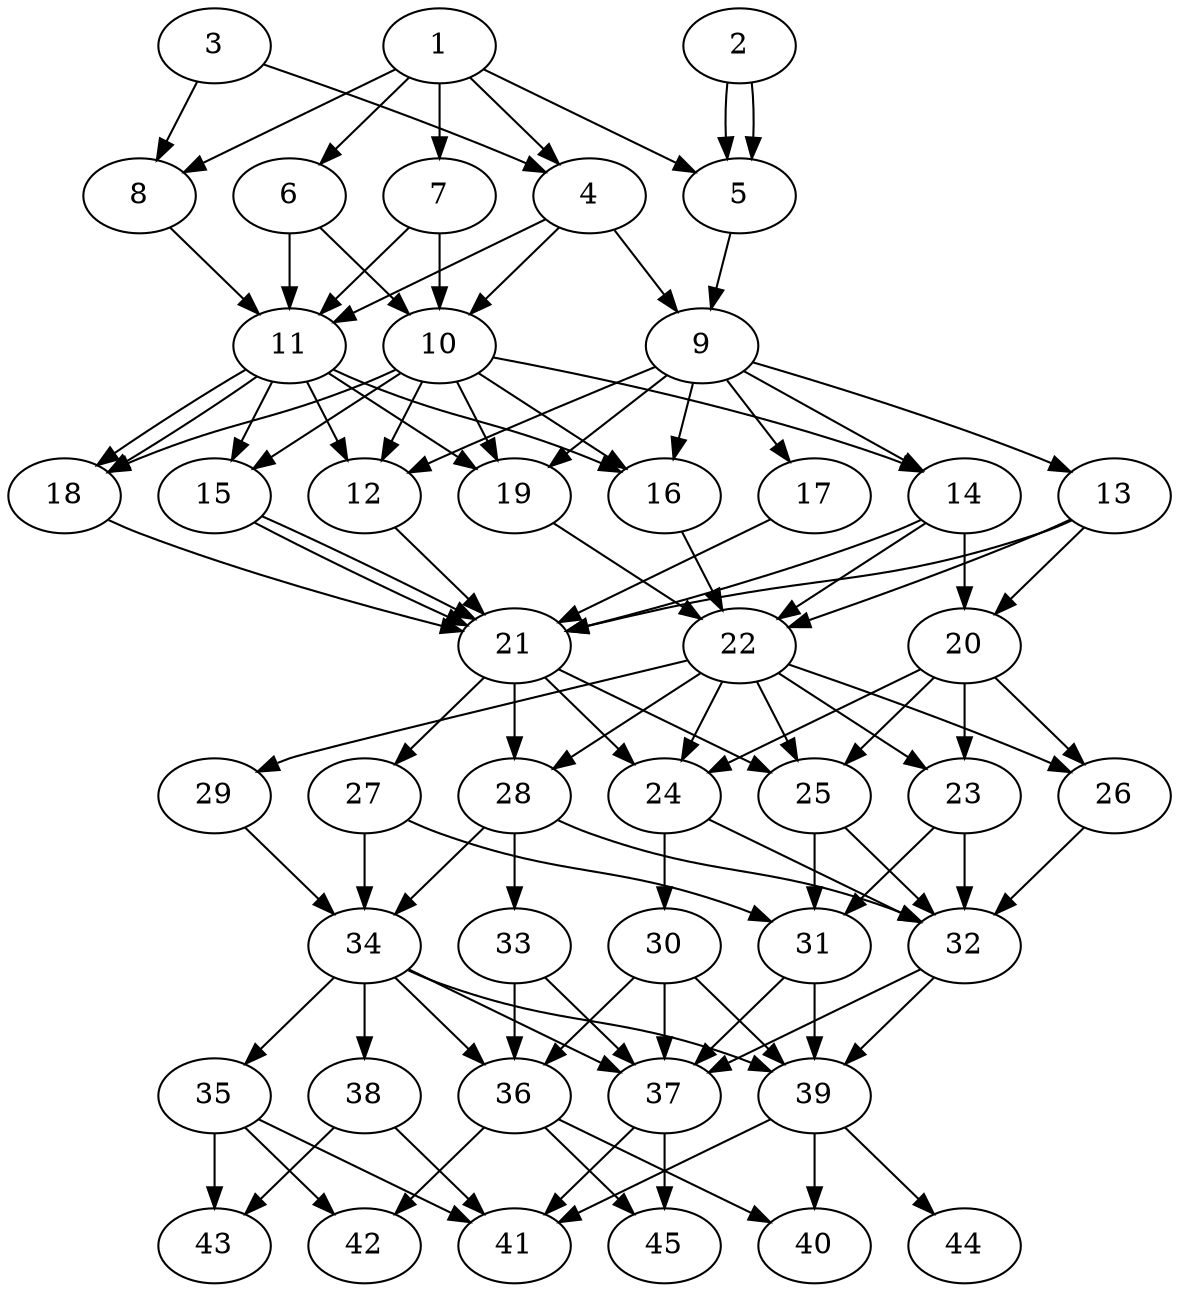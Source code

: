 // DAG automatically generated by daggen at Thu Oct  3 14:07:24 2019
// ./daggen --dot -n 45 --ccr 0.3 --fat 0.5 --regular 0.5 --density 0.9 --mindata 5242880 --maxdata 52428800 
digraph G {
  1 [size="144988160", alpha="0.10", expect_size="43496448"] 
  1 -> 4 [size ="43496448"]
  1 -> 5 [size ="43496448"]
  1 -> 6 [size ="43496448"]
  1 -> 7 [size ="43496448"]
  1 -> 8 [size ="43496448"]
  2 [size="32167253", alpha="0.08", expect_size="9650176"] 
  2 -> 5 [size ="9650176"]
  2 -> 5 [size ="9650176"]
  3 [size="89275733", alpha="0.12", expect_size="26782720"] 
  3 -> 4 [size ="26782720"]
  3 -> 8 [size ="26782720"]
  4 [size="105618773", alpha="0.05", expect_size="31685632"] 
  4 -> 9 [size ="31685632"]
  4 -> 10 [size ="31685632"]
  4 -> 11 [size ="31685632"]
  5 [size="81329493", alpha="0.03", expect_size="24398848"] 
  5 -> 9 [size ="24398848"]
  6 [size="99013973", alpha="0.03", expect_size="29704192"] 
  6 -> 10 [size ="29704192"]
  6 -> 11 [size ="29704192"]
  7 [size="79356587", alpha="0.03", expect_size="23806976"] 
  7 -> 10 [size ="23806976"]
  7 -> 11 [size ="23806976"]
  8 [size="155784533", alpha="0.11", expect_size="46735360"] 
  8 -> 11 [size ="46735360"]
  9 [size="20473173", alpha="0.11", expect_size="6141952"] 
  9 -> 12 [size ="6141952"]
  9 -> 13 [size ="6141952"]
  9 -> 14 [size ="6141952"]
  9 -> 16 [size ="6141952"]
  9 -> 17 [size ="6141952"]
  9 -> 19 [size ="6141952"]
  10 [size="136813227", alpha="0.18", expect_size="41043968"] 
  10 -> 12 [size ="41043968"]
  10 -> 14 [size ="41043968"]
  10 -> 15 [size ="41043968"]
  10 -> 16 [size ="41043968"]
  10 -> 18 [size ="41043968"]
  10 -> 19 [size ="41043968"]
  11 [size="58801493", alpha="0.08", expect_size="17640448"] 
  11 -> 12 [size ="17640448"]
  11 -> 15 [size ="17640448"]
  11 -> 16 [size ="17640448"]
  11 -> 18 [size ="17640448"]
  11 -> 18 [size ="17640448"]
  11 -> 19 [size ="17640448"]
  12 [size="134239573", alpha="0.20", expect_size="40271872"] 
  12 -> 21 [size ="40271872"]
  13 [size="41594880", alpha="0.13", expect_size="12478464"] 
  13 -> 20 [size ="12478464"]
  13 -> 21 [size ="12478464"]
  13 -> 22 [size ="12478464"]
  14 [size="136895147", alpha="0.11", expect_size="41068544"] 
  14 -> 20 [size ="41068544"]
  14 -> 21 [size ="41068544"]
  14 -> 22 [size ="41068544"]
  15 [size="21903360", alpha="0.14", expect_size="6571008"] 
  15 -> 21 [size ="6571008"]
  15 -> 21 [size ="6571008"]
  16 [size="44649813", alpha="0.20", expect_size="13394944"] 
  16 -> 22 [size ="13394944"]
  17 [size="69120000", alpha="0.17", expect_size="20736000"] 
  17 -> 21 [size ="20736000"]
  18 [size="92252160", alpha="0.14", expect_size="27675648"] 
  18 -> 21 [size ="27675648"]
  19 [size="23664640", alpha="0.10", expect_size="7099392"] 
  19 -> 22 [size ="7099392"]
  20 [size="113063253", alpha="0.14", expect_size="33918976"] 
  20 -> 23 [size ="33918976"]
  20 -> 24 [size ="33918976"]
  20 -> 25 [size ="33918976"]
  20 -> 26 [size ="33918976"]
  21 [size="97863680", alpha="0.15", expect_size="29359104"] 
  21 -> 24 [size ="29359104"]
  21 -> 25 [size ="29359104"]
  21 -> 27 [size ="29359104"]
  21 -> 28 [size ="29359104"]
  22 [size="162542933", alpha="0.17", expect_size="48762880"] 
  22 -> 23 [size ="48762880"]
  22 -> 24 [size ="48762880"]
  22 -> 25 [size ="48762880"]
  22 -> 26 [size ="48762880"]
  22 -> 28 [size ="48762880"]
  22 -> 29 [size ="48762880"]
  23 [size="162389333", alpha="0.09", expect_size="48716800"] 
  23 -> 31 [size ="48716800"]
  23 -> 32 [size ="48716800"]
  24 [size="105192107", alpha="0.12", expect_size="31557632"] 
  24 -> 30 [size ="31557632"]
  24 -> 32 [size ="31557632"]
  25 [size="34426880", alpha="0.02", expect_size="10328064"] 
  25 -> 31 [size ="10328064"]
  25 -> 32 [size ="10328064"]
  26 [size="141066240", alpha="0.04", expect_size="42319872"] 
  26 -> 32 [size ="42319872"]
  27 [size="137652907", alpha="0.13", expect_size="41295872"] 
  27 -> 31 [size ="41295872"]
  27 -> 34 [size ="41295872"]
  28 [size="110626133", alpha="0.20", expect_size="33187840"] 
  28 -> 32 [size ="33187840"]
  28 -> 33 [size ="33187840"]
  28 -> 34 [size ="33187840"]
  29 [size="62126080", alpha="0.07", expect_size="18637824"] 
  29 -> 34 [size ="18637824"]
  30 [size="139683840", alpha="0.09", expect_size="41905152"] 
  30 -> 36 [size ="41905152"]
  30 -> 37 [size ="41905152"]
  30 -> 39 [size ="41905152"]
  31 [size="94187520", alpha="0.16", expect_size="28256256"] 
  31 -> 37 [size ="28256256"]
  31 -> 39 [size ="28256256"]
  32 [size="53149013", alpha="0.19", expect_size="15944704"] 
  32 -> 37 [size ="15944704"]
  32 -> 39 [size ="15944704"]
  33 [size="31266133", alpha="0.04", expect_size="9379840"] 
  33 -> 36 [size ="9379840"]
  33 -> 37 [size ="9379840"]
  34 [size="100331520", alpha="0.05", expect_size="30099456"] 
  34 -> 35 [size ="30099456"]
  34 -> 36 [size ="30099456"]
  34 -> 37 [size ="30099456"]
  34 -> 38 [size ="30099456"]
  34 -> 39 [size ="30099456"]
  35 [size="33925120", alpha="0.06", expect_size="10177536"] 
  35 -> 41 [size ="10177536"]
  35 -> 42 [size ="10177536"]
  35 -> 43 [size ="10177536"]
  36 [size="53186560", alpha="0.11", expect_size="15955968"] 
  36 -> 40 [size ="15955968"]
  36 -> 42 [size ="15955968"]
  36 -> 45 [size ="15955968"]
  37 [size="82363733", alpha="0.02", expect_size="24709120"] 
  37 -> 41 [size ="24709120"]
  37 -> 45 [size ="24709120"]
  38 [size="26057387", alpha="0.03", expect_size="7817216"] 
  38 -> 41 [size ="7817216"]
  38 -> 43 [size ="7817216"]
  39 [size="22579200", alpha="0.04", expect_size="6773760"] 
  39 -> 40 [size ="6773760"]
  39 -> 41 [size ="6773760"]
  39 -> 44 [size ="6773760"]
  40 [size="74919253", alpha="0.18", expect_size="22475776"] 
  41 [size="145138347", alpha="0.02", expect_size="43541504"] 
  42 [size="117278720", alpha="0.04", expect_size="35183616"] 
  43 [size="108103680", alpha="0.05", expect_size="32431104"] 
  44 [size="141731840", alpha="0.17", expect_size="42519552"] 
  45 [size="23009280", alpha="0.11", expect_size="6902784"] 
}
